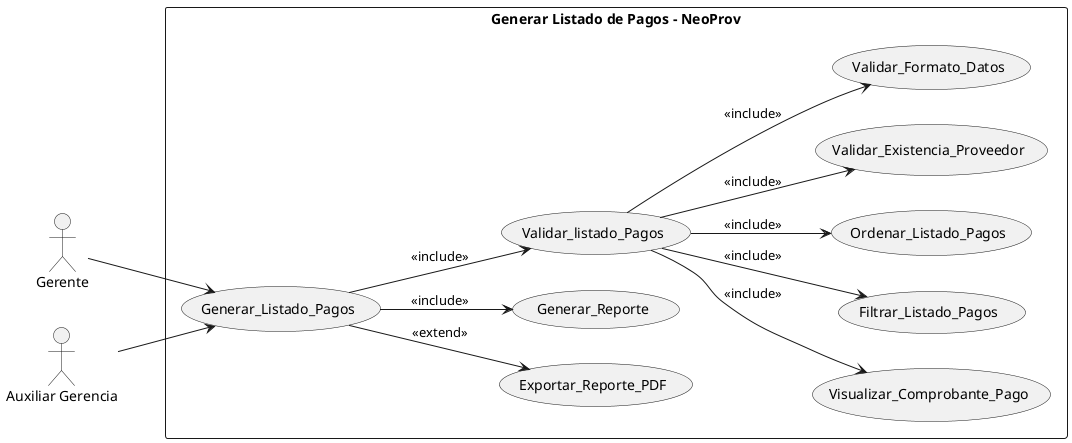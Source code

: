 @startuml diagramaCasoUsoNueve
left to right direction
actor "Gerente" as Gerente
actor "Auxiliar Gerencia" as AuxGerencia

rectangle "Generar Listado de Pagos - NeoProv" {
    usecase "Generar_Listado_Pagos" as UC1
    usecase "Exportar_Reporte_PDF" as UC2
    usecase "Generar_Reporte" as UC3
    usecase "Validar_listado_Pagos" as UC4
    usecase "Visualizar_Comprobante_Pago" as UC5
    usecase "Filtrar_Listado_Pagos" as UC6
    usecase "Ordenar_Listado_Pagos" as UC7
    usecase "Validar_Existencia_Proveedor" as UC8
    usecase "Validar_Formato_Datos" as UC9

}

Gerente --> UC1
AuxGerencia --> UC1

UC1 --> UC2 : <<extend>>
UC1 --> UC3 : <<include>>
UC1 --> UC4 : <<include>>
UC4 --> UC7 : <<include>>
UC4 --> UC8 : <<include>>
UC4 --> UC5 : <<include>>
UC4 --> UC6 : <<include>>
UC4 --> UC9 : <<include>>



@enduml
